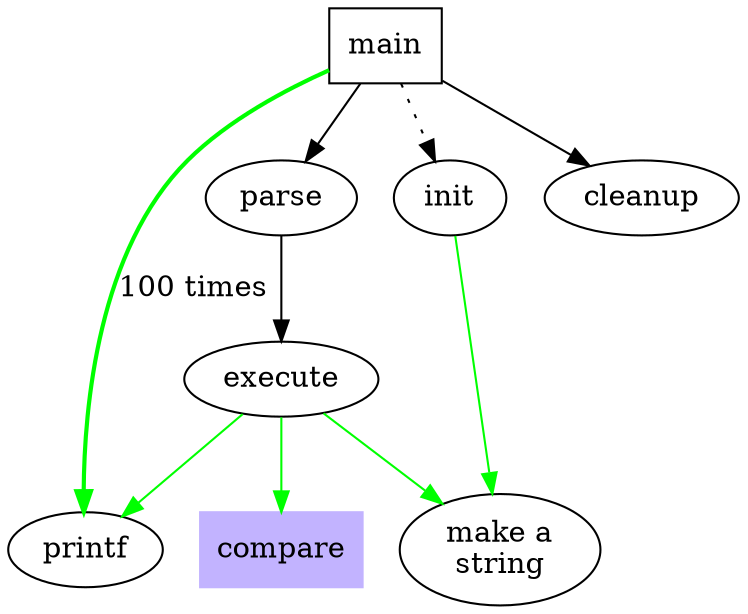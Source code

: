 digraph G{

    size = "5, 5";//图片大小
    main[shape=box];/*形状*/

    main->parse;
    parse->execute;

    main->init[style = dotted];//虚线

    main->cleanup;
    edge[color = green]; // 连接线的颜色

    execute->{make_string; printf}//连接两个

    init->make_string;
    main->printf[style=bold, label="100 times"];//线的 label

    make_string[label = "make a\nstring"]// \n, 这个node的label，注意和上一行的区别

    node[shape = box, style = filled, color = ".7.3 1.0"];//一个node的属性

    execute->compare;

    {rank=same; parse, init}
}